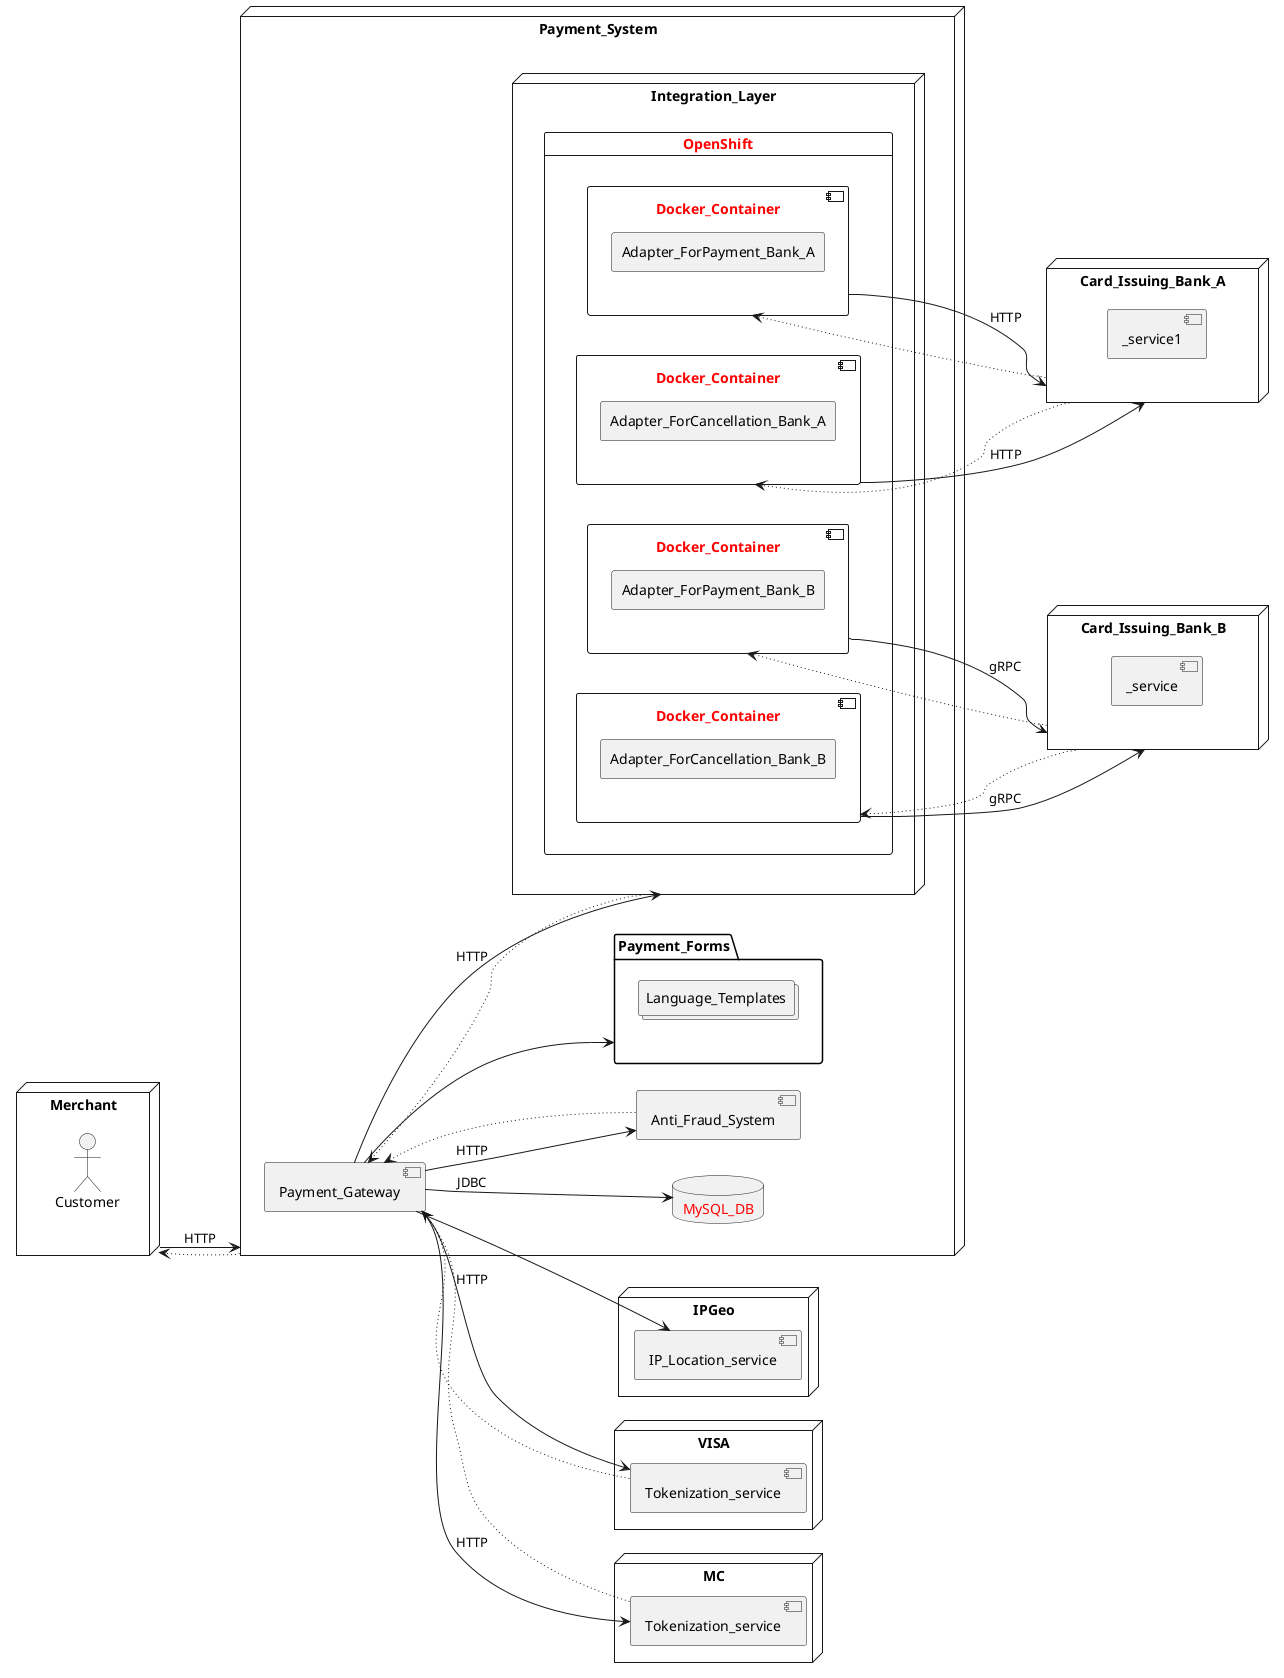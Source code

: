 @startuml

left to right direction


node Merchant as A{
actor Customer
}


node Payment_System as B{
component Payment_Gateway as C
component Anti_Fraud_System as D
node Integration_Layer as E {
card OpenShift #text:red {

component Docker_Container as F #text:red {
agent Adapter_ForPayment_Bank_A
}

component Docker_Container as F1 #text:red {
agent Adapter_ForCancellation_Bank_A
}


component Docker_Container as G #text:red {
agent Adapter_ForPayment_Bank_B
}

component Docker_Container as G1 #text:red {
agent Adapter_ForCancellation_Bank_B
}


}

}

database MySQL_DB as DB #text:red


folder Payment_Forms as L {
collections Language_Templates

}
}



node IPGeo {
component IP_Location_service as M
}

node VISA {
component Tokenization_service as H
}

node MC {
component Tokenization_service as I
}


node Card_Issuing_Bank_A as J {
component _service1
}


node Card_Issuing_Bank_B as K {
component _service
}


A-->B : HTTP
B~~>A
C-->L
C-->E : HTTP
E~~>C
C-->D : HTTP
D~~>C
C-->DB : JDBC
C-->H : HTTP
H~~>C
C-->M
C-->I : HTTP
I~~>C
F-->J : HTTP
J~~>F
F1-->J : HTTP
J~~>F1
G-->K : gRPC
K~~>G
G1-->K : gRPC
K~~>G1
@enduml